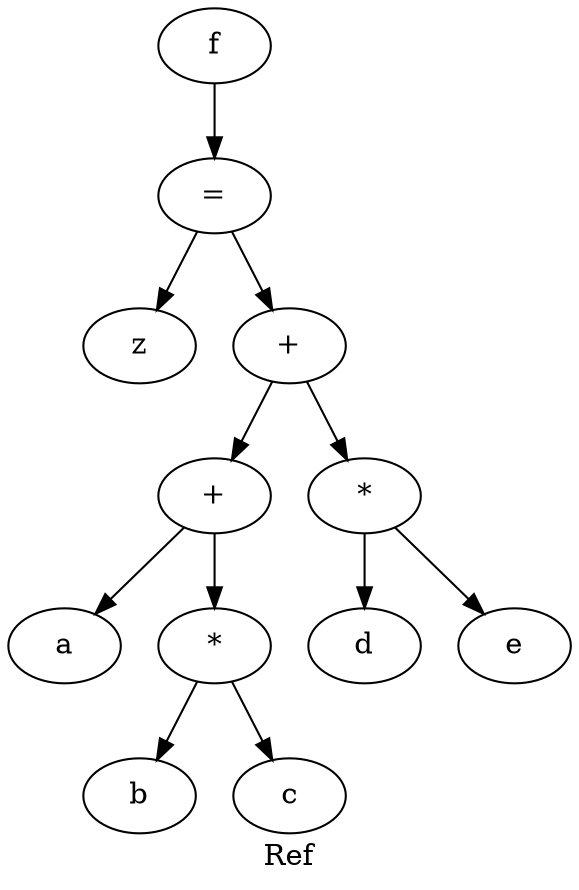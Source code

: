 digraph {
label="Ref";
f -> at
at -> z
at -> s2
at [label = "="];
s2 -> s1
s2 -> m2
m2 -> d
m2 -> e
s1 -> a
s1 -> m1
m1 -> b
m1 -> c
m1 [label = "*"];
m2 [label = "*"];
s1 [label = "+"];
s2 [label = "+"];
a [label = "a"];
b [label = "b"];
c [label = "c"];
d [label = "d"];
e [label = "e"];
z [label = "z"];
f [label = "f"];
}
